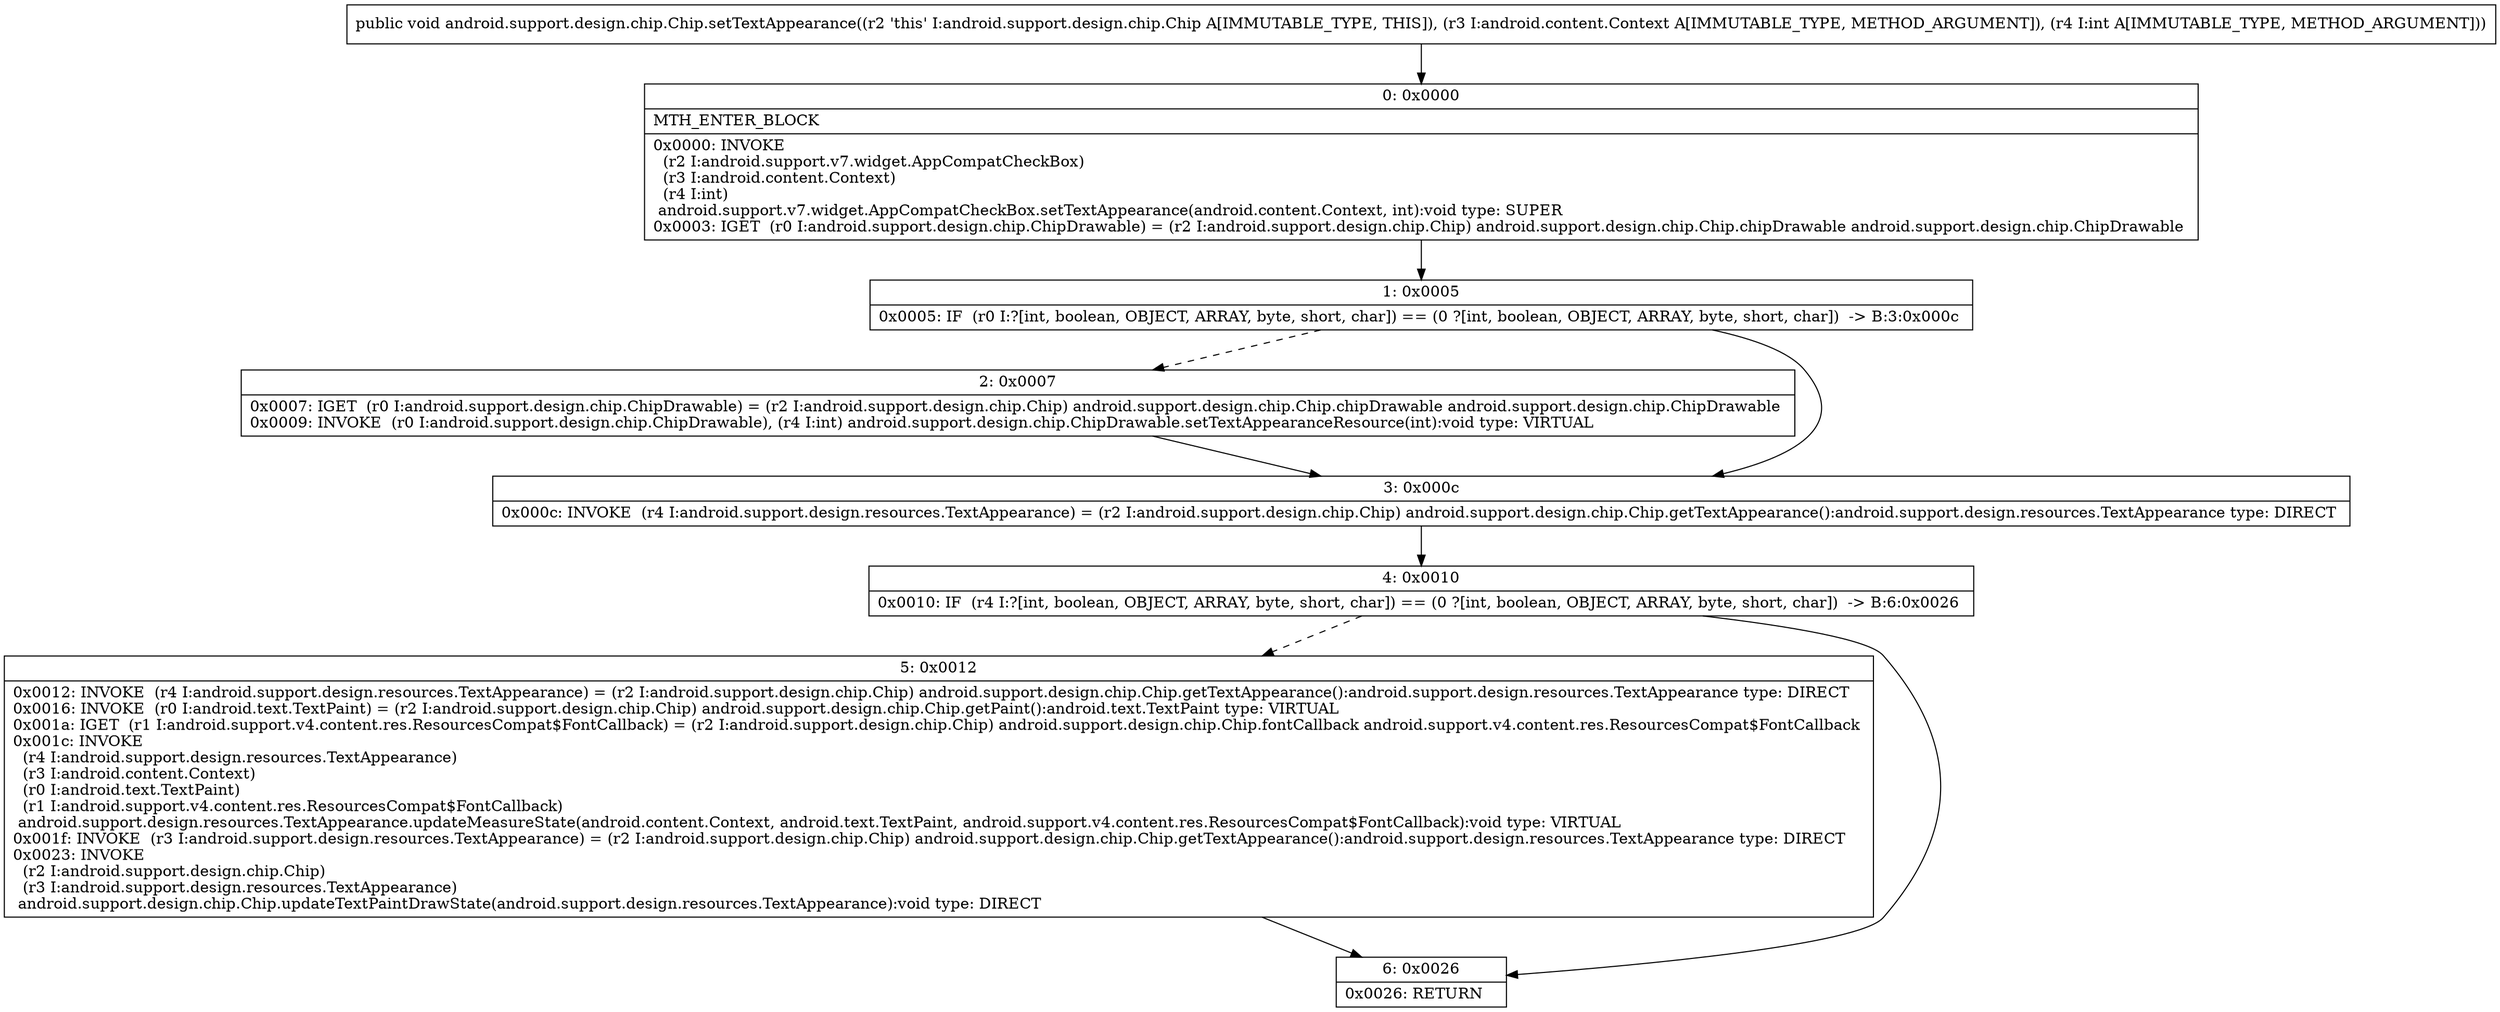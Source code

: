 digraph "CFG forandroid.support.design.chip.Chip.setTextAppearance(Landroid\/content\/Context;I)V" {
Node_0 [shape=record,label="{0\:\ 0x0000|MTH_ENTER_BLOCK\l|0x0000: INVOKE  \l  (r2 I:android.support.v7.widget.AppCompatCheckBox)\l  (r3 I:android.content.Context)\l  (r4 I:int)\l android.support.v7.widget.AppCompatCheckBox.setTextAppearance(android.content.Context, int):void type: SUPER \l0x0003: IGET  (r0 I:android.support.design.chip.ChipDrawable) = (r2 I:android.support.design.chip.Chip) android.support.design.chip.Chip.chipDrawable android.support.design.chip.ChipDrawable \l}"];
Node_1 [shape=record,label="{1\:\ 0x0005|0x0005: IF  (r0 I:?[int, boolean, OBJECT, ARRAY, byte, short, char]) == (0 ?[int, boolean, OBJECT, ARRAY, byte, short, char])  \-\> B:3:0x000c \l}"];
Node_2 [shape=record,label="{2\:\ 0x0007|0x0007: IGET  (r0 I:android.support.design.chip.ChipDrawable) = (r2 I:android.support.design.chip.Chip) android.support.design.chip.Chip.chipDrawable android.support.design.chip.ChipDrawable \l0x0009: INVOKE  (r0 I:android.support.design.chip.ChipDrawable), (r4 I:int) android.support.design.chip.ChipDrawable.setTextAppearanceResource(int):void type: VIRTUAL \l}"];
Node_3 [shape=record,label="{3\:\ 0x000c|0x000c: INVOKE  (r4 I:android.support.design.resources.TextAppearance) = (r2 I:android.support.design.chip.Chip) android.support.design.chip.Chip.getTextAppearance():android.support.design.resources.TextAppearance type: DIRECT \l}"];
Node_4 [shape=record,label="{4\:\ 0x0010|0x0010: IF  (r4 I:?[int, boolean, OBJECT, ARRAY, byte, short, char]) == (0 ?[int, boolean, OBJECT, ARRAY, byte, short, char])  \-\> B:6:0x0026 \l}"];
Node_5 [shape=record,label="{5\:\ 0x0012|0x0012: INVOKE  (r4 I:android.support.design.resources.TextAppearance) = (r2 I:android.support.design.chip.Chip) android.support.design.chip.Chip.getTextAppearance():android.support.design.resources.TextAppearance type: DIRECT \l0x0016: INVOKE  (r0 I:android.text.TextPaint) = (r2 I:android.support.design.chip.Chip) android.support.design.chip.Chip.getPaint():android.text.TextPaint type: VIRTUAL \l0x001a: IGET  (r1 I:android.support.v4.content.res.ResourcesCompat$FontCallback) = (r2 I:android.support.design.chip.Chip) android.support.design.chip.Chip.fontCallback android.support.v4.content.res.ResourcesCompat$FontCallback \l0x001c: INVOKE  \l  (r4 I:android.support.design.resources.TextAppearance)\l  (r3 I:android.content.Context)\l  (r0 I:android.text.TextPaint)\l  (r1 I:android.support.v4.content.res.ResourcesCompat$FontCallback)\l android.support.design.resources.TextAppearance.updateMeasureState(android.content.Context, android.text.TextPaint, android.support.v4.content.res.ResourcesCompat$FontCallback):void type: VIRTUAL \l0x001f: INVOKE  (r3 I:android.support.design.resources.TextAppearance) = (r2 I:android.support.design.chip.Chip) android.support.design.chip.Chip.getTextAppearance():android.support.design.resources.TextAppearance type: DIRECT \l0x0023: INVOKE  \l  (r2 I:android.support.design.chip.Chip)\l  (r3 I:android.support.design.resources.TextAppearance)\l android.support.design.chip.Chip.updateTextPaintDrawState(android.support.design.resources.TextAppearance):void type: DIRECT \l}"];
Node_6 [shape=record,label="{6\:\ 0x0026|0x0026: RETURN   \l}"];
MethodNode[shape=record,label="{public void android.support.design.chip.Chip.setTextAppearance((r2 'this' I:android.support.design.chip.Chip A[IMMUTABLE_TYPE, THIS]), (r3 I:android.content.Context A[IMMUTABLE_TYPE, METHOD_ARGUMENT]), (r4 I:int A[IMMUTABLE_TYPE, METHOD_ARGUMENT])) }"];
MethodNode -> Node_0;
Node_0 -> Node_1;
Node_1 -> Node_2[style=dashed];
Node_1 -> Node_3;
Node_2 -> Node_3;
Node_3 -> Node_4;
Node_4 -> Node_5[style=dashed];
Node_4 -> Node_6;
Node_5 -> Node_6;
}

